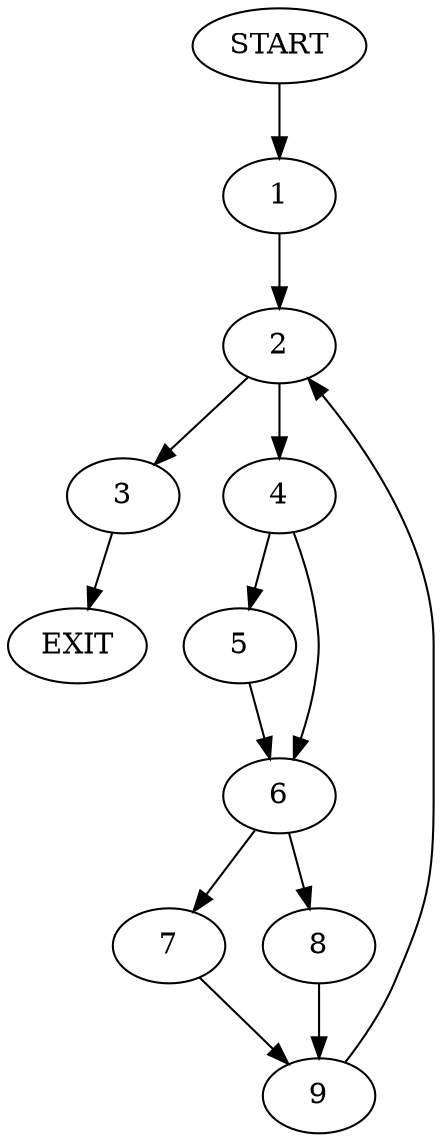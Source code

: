digraph {
0 [label="START"]
10 [label="EXIT"]
0 -> 1
1 -> 2
2 -> 3
2 -> 4
4 -> 5
4 -> 6
3 -> 10
6 -> 7
6 -> 8
5 -> 6
8 -> 9
7 -> 9
9 -> 2
}
